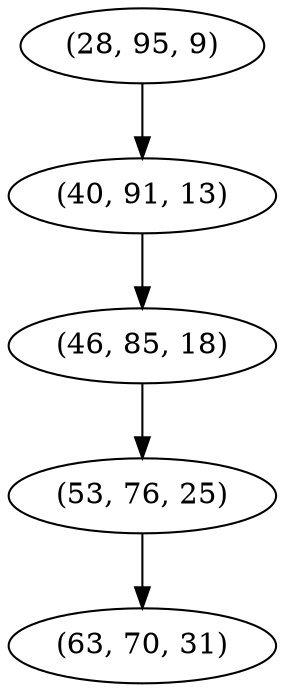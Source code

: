 digraph tree {
    "(28, 95, 9)";
    "(40, 91, 13)";
    "(46, 85, 18)";
    "(53, 76, 25)";
    "(63, 70, 31)";
    "(28, 95, 9)" -> "(40, 91, 13)";
    "(40, 91, 13)" -> "(46, 85, 18)";
    "(46, 85, 18)" -> "(53, 76, 25)";
    "(53, 76, 25)" -> "(63, 70, 31)";
}
